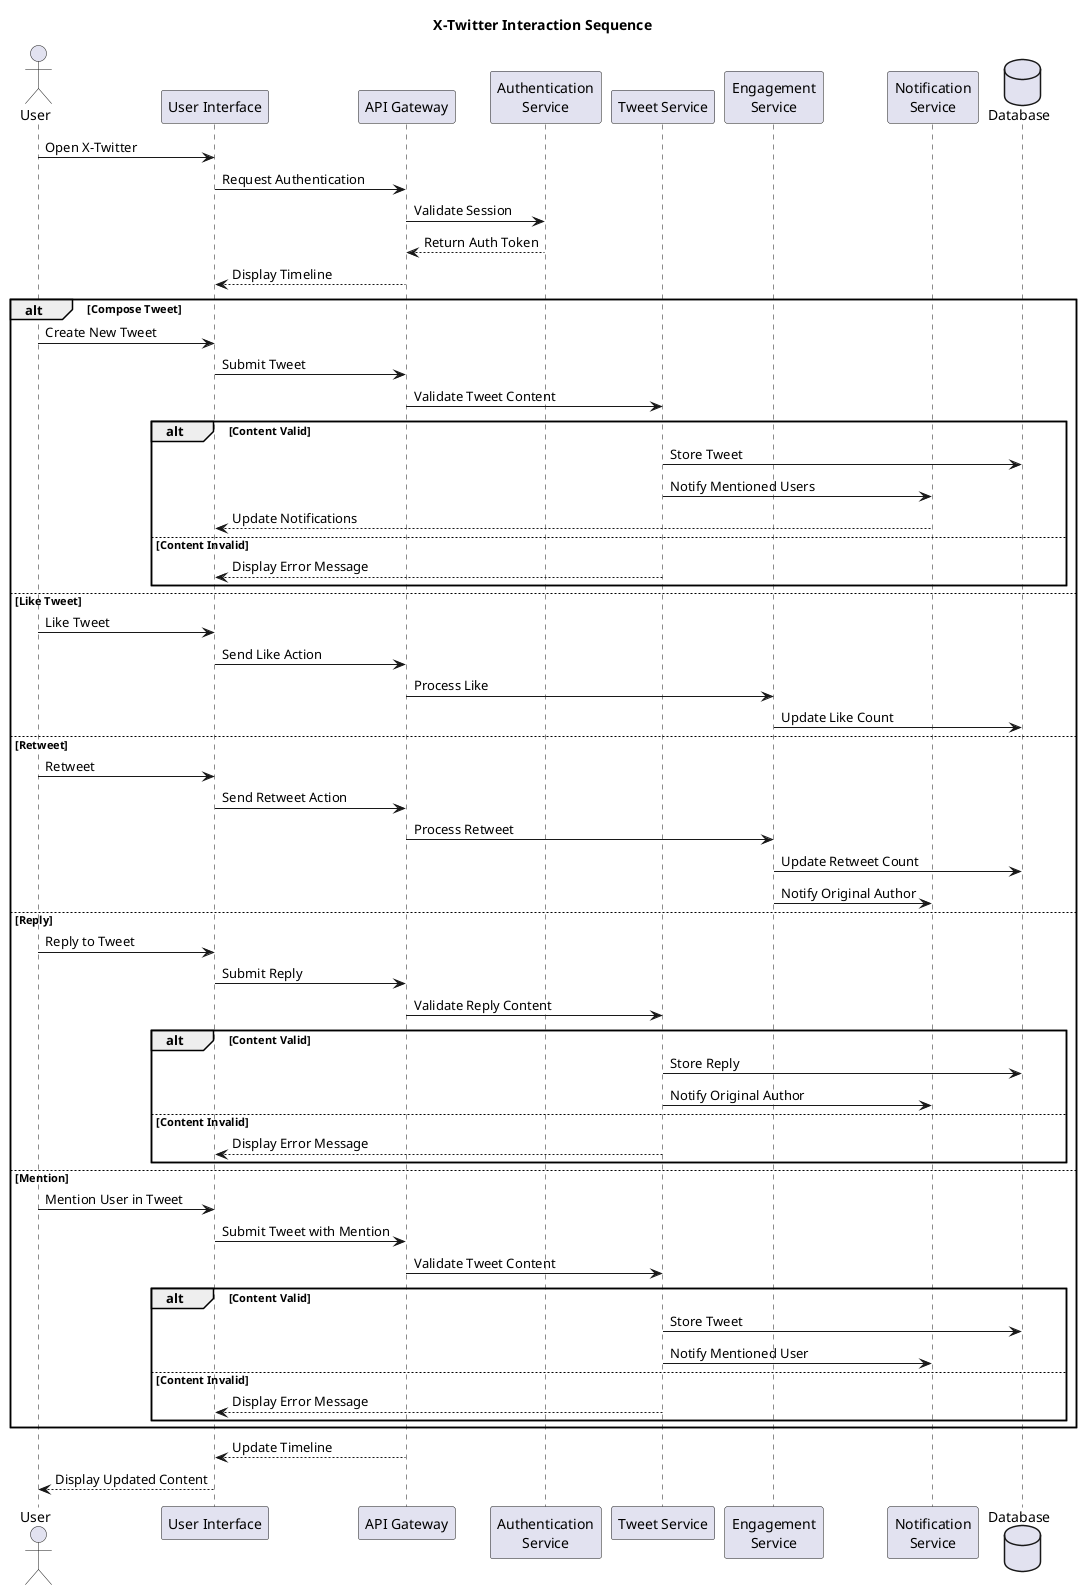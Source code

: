 @startuml
title X-Twitter Interaction Sequence

actor User

participant "User Interface" as UI
participant "API Gateway" as API
participant "Authentication\nService" as AUTH
participant "Tweet Service" as TWEET
participant "Engagement\nService" as ENGAGE
participant "Notification\nService" as NOTIFY
database "Database" as DB

User -> UI: Open X-Twitter
UI -> API: Request Authentication
API -> AUTH: Validate Session
AUTH --> API: Return Auth Token
API --> UI: Display Timeline

alt Compose Tweet
    User -> UI: Create New Tweet
    UI -> API: Submit Tweet
    API -> TWEET: Validate Tweet Content
    alt Content Valid
        TWEET -> DB: Store Tweet
        TWEET -> NOTIFY: Notify Mentioned Users
        NOTIFY --> UI: Update Notifications
    else Content Invalid
        TWEET --> UI: Display Error Message
    end
else Like Tweet
    User -> UI: Like Tweet
    UI -> API: Send Like Action
    API -> ENGAGE: Process Like
    ENGAGE -> DB: Update Like Count
else Retweet
    User -> UI: Retweet
    UI -> API: Send Retweet Action
    API -> ENGAGE: Process Retweet
    ENGAGE -> DB: Update Retweet Count
    ENGAGE -> NOTIFY: Notify Original Author
else Reply
    User -> UI: Reply to Tweet
    UI -> API: Submit Reply
    API -> TWEET: Validate Reply Content
    alt Content Valid
        TWEET -> DB: Store Reply
        TWEET -> NOTIFY: Notify Original Author
    else Content Invalid
        TWEET --> UI: Display Error Message
    end
else Mention
    User -> UI: Mention User in Tweet
    UI -> API: Submit Tweet with Mention
    API -> TWEET: Validate Tweet Content
    alt Content Valid
        TWEET -> DB: Store Tweet
        TWEET -> NOTIFY: Notify Mentioned User
    else Content Invalid
        TWEET --> UI: Display Error Message
    end
end

API --> UI: Update Timeline
UI --> User: Display Updated Content

@enduml